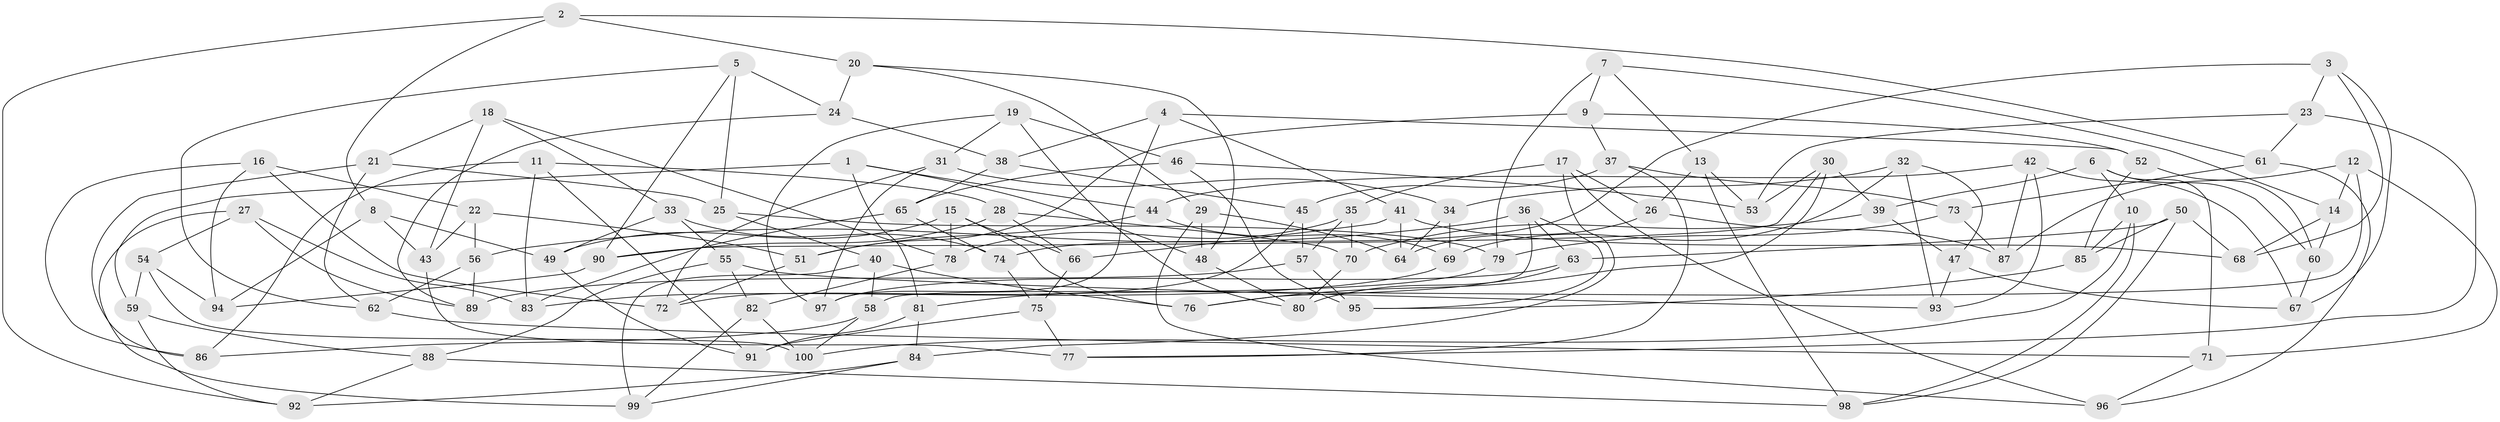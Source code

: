 // Generated by graph-tools (version 1.1) at 2025/11/02/21/25 10:11:16]
// undirected, 100 vertices, 200 edges
graph export_dot {
graph [start="1"]
  node [color=gray90,style=filled];
  1;
  2;
  3;
  4;
  5;
  6;
  7;
  8;
  9;
  10;
  11;
  12;
  13;
  14;
  15;
  16;
  17;
  18;
  19;
  20;
  21;
  22;
  23;
  24;
  25;
  26;
  27;
  28;
  29;
  30;
  31;
  32;
  33;
  34;
  35;
  36;
  37;
  38;
  39;
  40;
  41;
  42;
  43;
  44;
  45;
  46;
  47;
  48;
  49;
  50;
  51;
  52;
  53;
  54;
  55;
  56;
  57;
  58;
  59;
  60;
  61;
  62;
  63;
  64;
  65;
  66;
  67;
  68;
  69;
  70;
  71;
  72;
  73;
  74;
  75;
  76;
  77;
  78;
  79;
  80;
  81;
  82;
  83;
  84;
  85;
  86;
  87;
  88;
  89;
  90;
  91;
  92;
  93;
  94;
  95;
  96;
  97;
  98;
  99;
  100;
  1 -- 81;
  1 -- 59;
  1 -- 48;
  1 -- 44;
  2 -- 61;
  2 -- 20;
  2 -- 92;
  2 -- 8;
  3 -- 23;
  3 -- 67;
  3 -- 68;
  3 -- 74;
  4 -- 52;
  4 -- 97;
  4 -- 41;
  4 -- 38;
  5 -- 25;
  5 -- 90;
  5 -- 24;
  5 -- 62;
  6 -- 60;
  6 -- 71;
  6 -- 10;
  6 -- 39;
  7 -- 13;
  7 -- 79;
  7 -- 9;
  7 -- 14;
  8 -- 49;
  8 -- 43;
  8 -- 94;
  9 -- 51;
  9 -- 52;
  9 -- 37;
  10 -- 100;
  10 -- 98;
  10 -- 85;
  11 -- 86;
  11 -- 91;
  11 -- 28;
  11 -- 83;
  12 -- 58;
  12 -- 14;
  12 -- 71;
  12 -- 87;
  13 -- 26;
  13 -- 98;
  13 -- 53;
  14 -- 68;
  14 -- 60;
  15 -- 76;
  15 -- 78;
  15 -- 66;
  15 -- 49;
  16 -- 94;
  16 -- 86;
  16 -- 72;
  16 -- 22;
  17 -- 84;
  17 -- 96;
  17 -- 35;
  17 -- 26;
  18 -- 21;
  18 -- 33;
  18 -- 78;
  18 -- 43;
  19 -- 80;
  19 -- 46;
  19 -- 31;
  19 -- 97;
  20 -- 48;
  20 -- 29;
  20 -- 24;
  21 -- 86;
  21 -- 25;
  21 -- 62;
  22 -- 51;
  22 -- 56;
  22 -- 43;
  23 -- 53;
  23 -- 61;
  23 -- 77;
  24 -- 89;
  24 -- 38;
  25 -- 79;
  25 -- 40;
  26 -- 87;
  26 -- 64;
  27 -- 99;
  27 -- 54;
  27 -- 83;
  27 -- 89;
  28 -- 66;
  28 -- 70;
  28 -- 90;
  29 -- 64;
  29 -- 48;
  29 -- 96;
  30 -- 53;
  30 -- 90;
  30 -- 76;
  30 -- 39;
  31 -- 34;
  31 -- 72;
  31 -- 97;
  32 -- 47;
  32 -- 34;
  32 -- 69;
  32 -- 93;
  33 -- 74;
  33 -- 55;
  33 -- 49;
  34 -- 64;
  34 -- 69;
  35 -- 70;
  35 -- 57;
  35 -- 78;
  36 -- 76;
  36 -- 56;
  36 -- 95;
  36 -- 63;
  37 -- 73;
  37 -- 77;
  37 -- 45;
  38 -- 45;
  38 -- 65;
  39 -- 47;
  39 -- 70;
  40 -- 76;
  40 -- 99;
  40 -- 58;
  41 -- 66;
  41 -- 64;
  41 -- 68;
  42 -- 87;
  42 -- 44;
  42 -- 93;
  42 -- 67;
  43 -- 77;
  44 -- 51;
  44 -- 69;
  45 -- 57;
  45 -- 72;
  46 -- 53;
  46 -- 65;
  46 -- 95;
  47 -- 67;
  47 -- 93;
  48 -- 80;
  49 -- 91;
  50 -- 63;
  50 -- 98;
  50 -- 85;
  50 -- 68;
  51 -- 72;
  52 -- 60;
  52 -- 85;
  54 -- 94;
  54 -- 100;
  54 -- 59;
  55 -- 88;
  55 -- 82;
  55 -- 93;
  56 -- 89;
  56 -- 62;
  57 -- 95;
  57 -- 89;
  58 -- 100;
  58 -- 86;
  59 -- 88;
  59 -- 92;
  60 -- 67;
  61 -- 96;
  61 -- 73;
  62 -- 71;
  63 -- 80;
  63 -- 97;
  65 -- 74;
  65 -- 83;
  66 -- 75;
  69 -- 83;
  70 -- 80;
  71 -- 96;
  73 -- 79;
  73 -- 87;
  74 -- 75;
  75 -- 77;
  75 -- 91;
  78 -- 82;
  79 -- 81;
  81 -- 91;
  81 -- 84;
  82 -- 99;
  82 -- 100;
  84 -- 99;
  84 -- 92;
  85 -- 95;
  88 -- 92;
  88 -- 98;
  90 -- 94;
}
